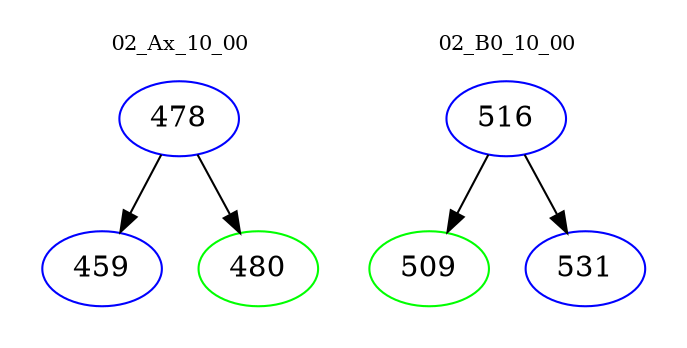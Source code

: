 digraph{
subgraph cluster_0 {
color = white
label = "02_Ax_10_00";
fontsize=10;
T0_478 [label="478", color="blue"]
T0_478 -> T0_459 [color="black"]
T0_459 [label="459", color="blue"]
T0_478 -> T0_480 [color="black"]
T0_480 [label="480", color="green"]
}
subgraph cluster_1 {
color = white
label = "02_B0_10_00";
fontsize=10;
T1_516 [label="516", color="blue"]
T1_516 -> T1_509 [color="black"]
T1_509 [label="509", color="green"]
T1_516 -> T1_531 [color="black"]
T1_531 [label="531", color="blue"]
}
}
